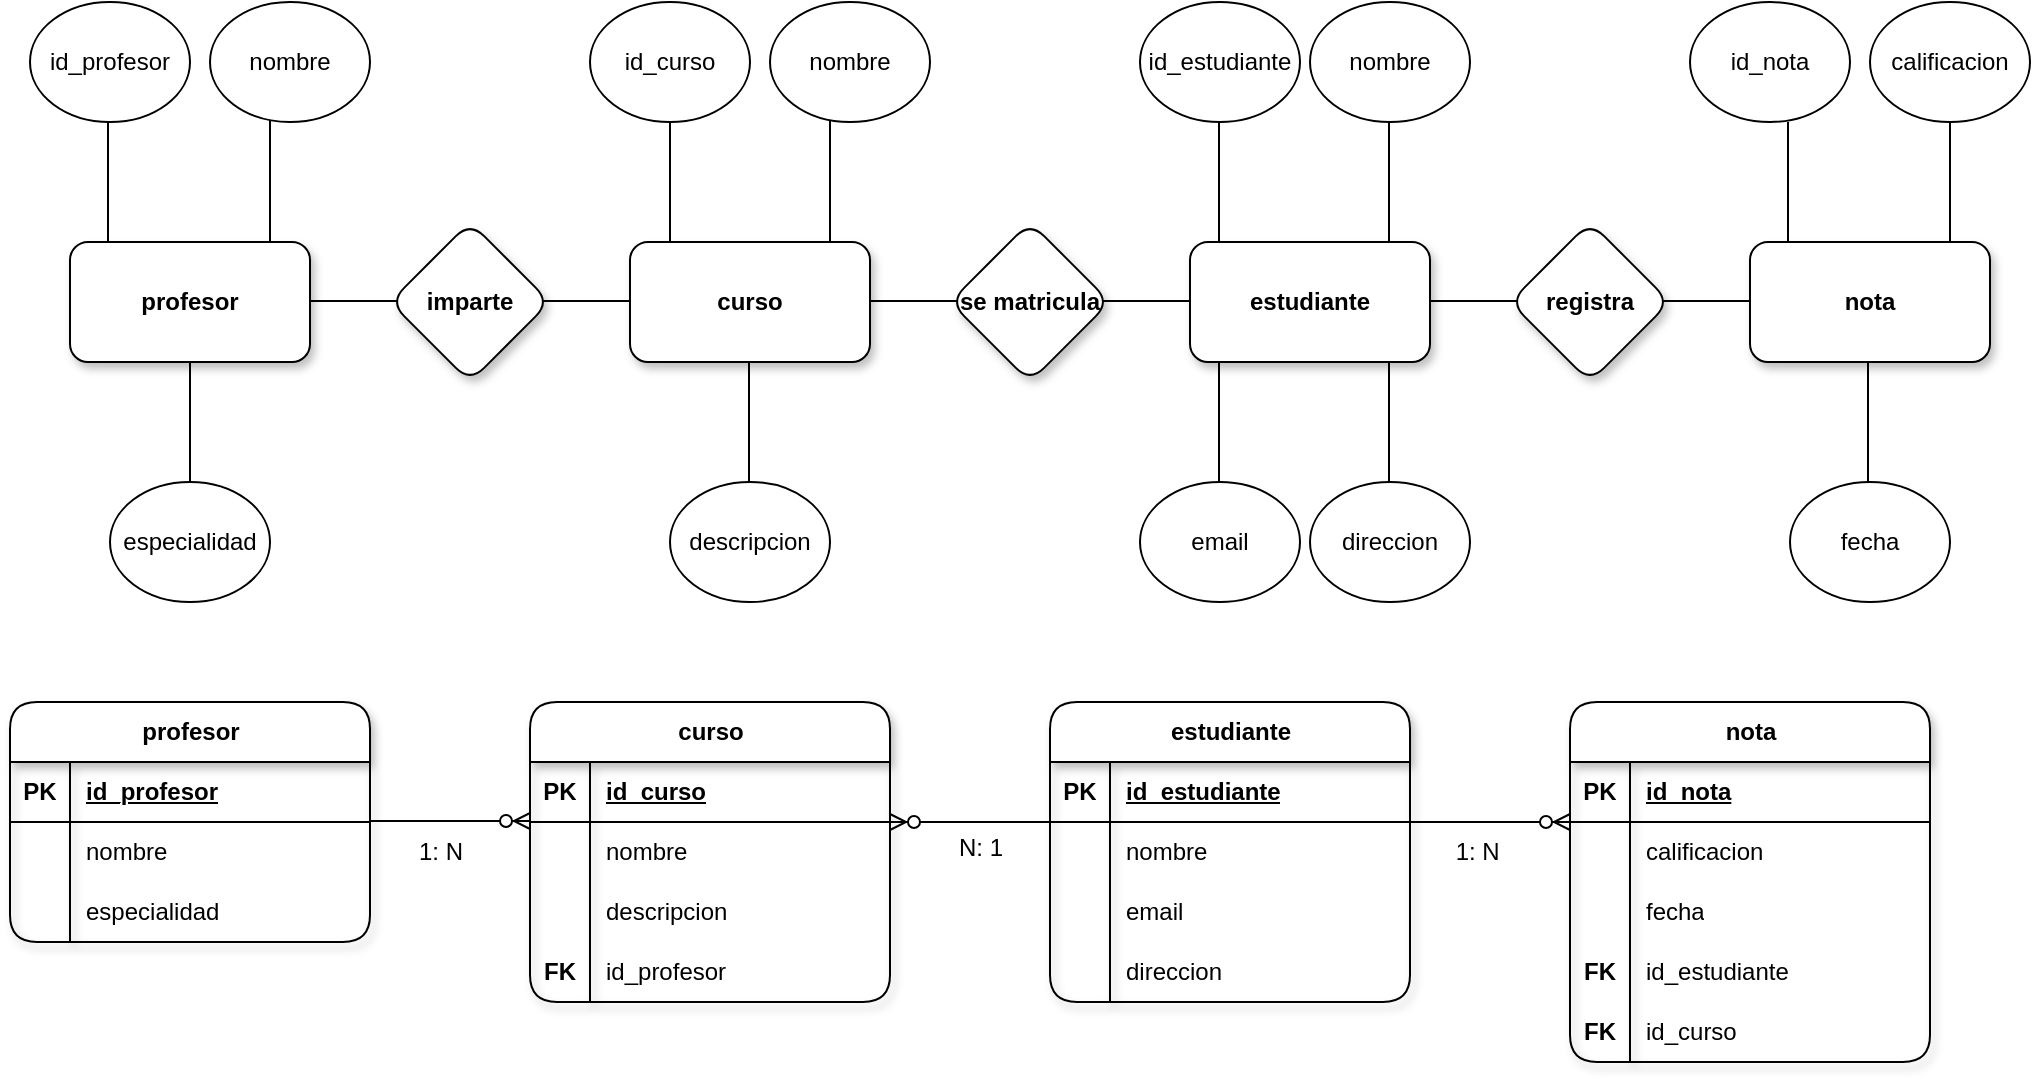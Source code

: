 <mxfile version="28.2.0">
  <diagram name="Página-1" id="5OEf3xKPJHqSCkjxHrGY">
    <mxGraphModel grid="1" page="1" gridSize="10" guides="1" tooltips="1" connect="1" arrows="1" fold="1" pageScale="1" pageWidth="1169" pageHeight="1654" math="0" shadow="0">
      <root>
        <mxCell id="0" />
        <mxCell id="1" parent="0" />
        <mxCell id="_xKpS5rTPJNBl8f8jAXB-40" value="" style="endArrow=none;html=1;rounded=0;" edge="1" parent="1">
          <mxGeometry width="50" height="50" relative="1" as="geometry">
            <mxPoint x="990" y="176.67" as="sourcePoint" />
            <mxPoint x="990" y="110" as="targetPoint" />
          </mxGeometry>
        </mxCell>
        <mxCell id="_xKpS5rTPJNBl8f8jAXB-39" value="" style="endArrow=none;html=1;rounded=0;" edge="1" parent="1">
          <mxGeometry width="50" height="50" relative="1" as="geometry">
            <mxPoint x="909" y="176.67" as="sourcePoint" />
            <mxPoint x="909" y="110" as="targetPoint" />
          </mxGeometry>
        </mxCell>
        <mxCell id="_xKpS5rTPJNBl8f8jAXB-38" value="" style="endArrow=none;html=1;rounded=0;" edge="1" parent="1">
          <mxGeometry width="50" height="50" relative="1" as="geometry">
            <mxPoint x="949" y="296.67" as="sourcePoint" />
            <mxPoint x="949" y="230" as="targetPoint" />
          </mxGeometry>
        </mxCell>
        <mxCell id="_xKpS5rTPJNBl8f8jAXB-33" value="" style="endArrow=none;html=1;rounded=0;" edge="1" parent="1">
          <mxGeometry width="50" height="50" relative="1" as="geometry">
            <mxPoint x="624.5" y="176.67" as="sourcePoint" />
            <mxPoint x="624.5" y="110" as="targetPoint" />
          </mxGeometry>
        </mxCell>
        <mxCell id="_xKpS5rTPJNBl8f8jAXB-31" value="" style="endArrow=none;html=1;rounded=0;" edge="1" parent="1">
          <mxGeometry width="50" height="50" relative="1" as="geometry">
            <mxPoint x="624.5" y="296.67" as="sourcePoint" />
            <mxPoint x="624.5" y="230" as="targetPoint" />
          </mxGeometry>
        </mxCell>
        <mxCell id="_xKpS5rTPJNBl8f8jAXB-32" value="" style="endArrow=none;html=1;rounded=0;" edge="1" parent="1">
          <mxGeometry width="50" height="50" relative="1" as="geometry">
            <mxPoint x="709.5" y="296.67" as="sourcePoint" />
            <mxPoint x="709.5" y="230" as="targetPoint" />
          </mxGeometry>
        </mxCell>
        <mxCell id="_xKpS5rTPJNBl8f8jAXB-34" value="" style="endArrow=none;html=1;rounded=0;" edge="1" parent="1">
          <mxGeometry width="50" height="50" relative="1" as="geometry">
            <mxPoint x="709.5" y="176.67" as="sourcePoint" />
            <mxPoint x="709.5" y="110" as="targetPoint" />
          </mxGeometry>
        </mxCell>
        <mxCell id="_xKpS5rTPJNBl8f8jAXB-24" value="" style="endArrow=none;html=1;rounded=0;" edge="1" parent="1">
          <mxGeometry width="50" height="50" relative="1" as="geometry">
            <mxPoint x="389.5" y="290.0" as="sourcePoint" />
            <mxPoint x="389.5" y="223.33" as="targetPoint" />
          </mxGeometry>
        </mxCell>
        <mxCell id="_xKpS5rTPJNBl8f8jAXB-25" value="" style="endArrow=none;html=1;rounded=0;" edge="1" parent="1">
          <mxGeometry width="50" height="50" relative="1" as="geometry">
            <mxPoint x="350" y="176.67" as="sourcePoint" />
            <mxPoint x="350" y="110" as="targetPoint" />
          </mxGeometry>
        </mxCell>
        <mxCell id="_xKpS5rTPJNBl8f8jAXB-26" value="" style="endArrow=none;html=1;rounded=0;" edge="1" parent="1">
          <mxGeometry width="50" height="50" relative="1" as="geometry">
            <mxPoint x="430" y="170.0" as="sourcePoint" />
            <mxPoint x="430" y="103.33" as="targetPoint" />
          </mxGeometry>
        </mxCell>
        <mxCell id="_xKpS5rTPJNBl8f8jAXB-20" value="" style="endArrow=none;html=1;rounded=0;" edge="1" parent="1">
          <mxGeometry width="50" height="50" relative="1" as="geometry">
            <mxPoint x="820" y="199.5" as="sourcePoint" />
            <mxPoint x="890" y="199.5" as="targetPoint" />
          </mxGeometry>
        </mxCell>
        <mxCell id="_xKpS5rTPJNBl8f8jAXB-19" value="" style="endArrow=none;html=1;rounded=0;" edge="1" parent="1">
          <mxGeometry width="50" height="50" relative="1" as="geometry">
            <mxPoint x="720" y="199.5" as="sourcePoint" />
            <mxPoint x="790" y="199.5" as="targetPoint" />
          </mxGeometry>
        </mxCell>
        <mxCell id="_xKpS5rTPJNBl8f8jAXB-18" value="" style="endArrow=none;html=1;rounded=0;" edge="1" parent="1">
          <mxGeometry width="50" height="50" relative="1" as="geometry">
            <mxPoint x="560" y="199.5" as="sourcePoint" />
            <mxPoint x="630" y="199.5" as="targetPoint" />
          </mxGeometry>
        </mxCell>
        <mxCell id="_xKpS5rTPJNBl8f8jAXB-17" value="" style="endArrow=none;html=1;rounded=0;" edge="1" parent="1">
          <mxGeometry width="50" height="50" relative="1" as="geometry">
            <mxPoint x="430" y="199.5" as="sourcePoint" />
            <mxPoint x="500" y="199.5" as="targetPoint" />
          </mxGeometry>
        </mxCell>
        <mxCell id="_xKpS5rTPJNBl8f8jAXB-16" value="" style="endArrow=none;html=1;rounded=0;" edge="1" parent="1">
          <mxGeometry width="50" height="50" relative="1" as="geometry">
            <mxPoint x="270" y="199.5" as="sourcePoint" />
            <mxPoint x="340" y="199.5" as="targetPoint" />
          </mxGeometry>
        </mxCell>
        <mxCell id="_xKpS5rTPJNBl8f8jAXB-15" value="" style="endArrow=none;html=1;rounded=0;" edge="1" parent="1">
          <mxGeometry width="50" height="50" relative="1" as="geometry">
            <mxPoint x="150" y="199.5" as="sourcePoint" />
            <mxPoint x="220" y="199.5" as="targetPoint" />
          </mxGeometry>
        </mxCell>
        <mxCell id="_xKpS5rTPJNBl8f8jAXB-14" value="" style="endArrow=none;html=1;rounded=0;" edge="1" parent="1">
          <mxGeometry width="50" height="50" relative="1" as="geometry">
            <mxPoint x="110" y="296.67" as="sourcePoint" />
            <mxPoint x="110" y="230" as="targetPoint" />
          </mxGeometry>
        </mxCell>
        <mxCell id="_xKpS5rTPJNBl8f8jAXB-13" value="" style="endArrow=none;html=1;rounded=0;" edge="1" parent="1">
          <mxGeometry width="50" height="50" relative="1" as="geometry">
            <mxPoint x="150" y="170" as="sourcePoint" />
            <mxPoint x="150" y="103.33" as="targetPoint" />
          </mxGeometry>
        </mxCell>
        <mxCell id="_xKpS5rTPJNBl8f8jAXB-12" value="" style="endArrow=none;html=1;rounded=0;" edge="1" parent="1">
          <mxGeometry width="50" height="50" relative="1" as="geometry">
            <mxPoint x="69" y="176.67" as="sourcePoint" />
            <mxPoint x="69" y="110" as="targetPoint" />
          </mxGeometry>
        </mxCell>
        <mxCell id="_xKpS5rTPJNBl8f8jAXB-1" value="&lt;b&gt;profesor&lt;/b&gt;" style="rounded=1;whiteSpace=wrap;html=1;shadow=1;" vertex="1" parent="1">
          <mxGeometry x="50" y="170" width="120" height="60" as="geometry" />
        </mxCell>
        <mxCell id="_xKpS5rTPJNBl8f8jAXB-2" value="&lt;b&gt;curso&lt;/b&gt;" style="rounded=1;whiteSpace=wrap;html=1;shadow=1;" vertex="1" parent="1">
          <mxGeometry x="330" y="170" width="120" height="60" as="geometry" />
        </mxCell>
        <mxCell id="_xKpS5rTPJNBl8f8jAXB-3" value="&lt;b&gt;estudiante&lt;/b&gt;" style="rounded=1;whiteSpace=wrap;html=1;shadow=1;" vertex="1" parent="1">
          <mxGeometry x="610" y="170" width="120" height="60" as="geometry" />
        </mxCell>
        <mxCell id="_xKpS5rTPJNBl8f8jAXB-4" value="&lt;b&gt;nota&lt;/b&gt;" style="rounded=1;whiteSpace=wrap;html=1;shadow=1;" vertex="1" parent="1">
          <mxGeometry x="890" y="170" width="120" height="60" as="geometry" />
        </mxCell>
        <mxCell id="_xKpS5rTPJNBl8f8jAXB-5" value="&lt;b&gt;imparte&lt;/b&gt;" style="rhombus;whiteSpace=wrap;html=1;rounded=1;shadow=1;" vertex="1" parent="1">
          <mxGeometry x="210" y="160" width="80" height="80" as="geometry" />
        </mxCell>
        <mxCell id="_xKpS5rTPJNBl8f8jAXB-6" value="&lt;b&gt;se matricula&lt;/b&gt;" style="rhombus;whiteSpace=wrap;html=1;rounded=1;shadow=1;" vertex="1" parent="1">
          <mxGeometry x="490" y="160" width="80" height="80" as="geometry" />
        </mxCell>
        <mxCell id="_xKpS5rTPJNBl8f8jAXB-7" value="&lt;b&gt;registra&lt;/b&gt;" style="rhombus;whiteSpace=wrap;html=1;rounded=1;shadow=1;" vertex="1" parent="1">
          <mxGeometry x="770" y="160" width="80" height="80" as="geometry" />
        </mxCell>
        <mxCell id="_xKpS5rTPJNBl8f8jAXB-8" value="id_profesor" style="ellipse;whiteSpace=wrap;html=1;" vertex="1" parent="1">
          <mxGeometry x="30" y="50" width="80" height="60" as="geometry" />
        </mxCell>
        <mxCell id="_xKpS5rTPJNBl8f8jAXB-10" value="nombre" style="ellipse;whiteSpace=wrap;html=1;" vertex="1" parent="1">
          <mxGeometry x="120" y="50" width="80" height="60" as="geometry" />
        </mxCell>
        <mxCell id="_xKpS5rTPJNBl8f8jAXB-11" value="especialidad" style="ellipse;whiteSpace=wrap;html=1;" vertex="1" parent="1">
          <mxGeometry x="70" y="290" width="80" height="60" as="geometry" />
        </mxCell>
        <mxCell id="_xKpS5rTPJNBl8f8jAXB-21" value="id_curso" style="ellipse;whiteSpace=wrap;html=1;" vertex="1" parent="1">
          <mxGeometry x="310" y="50" width="80" height="60" as="geometry" />
        </mxCell>
        <mxCell id="_xKpS5rTPJNBl8f8jAXB-22" value="nombre" style="ellipse;whiteSpace=wrap;html=1;" vertex="1" parent="1">
          <mxGeometry x="400" y="50" width="80" height="60" as="geometry" />
        </mxCell>
        <mxCell id="_xKpS5rTPJNBl8f8jAXB-23" value="descripcion" style="ellipse;whiteSpace=wrap;html=1;" vertex="1" parent="1">
          <mxGeometry x="350" y="290" width="80" height="60" as="geometry" />
        </mxCell>
        <mxCell id="_xKpS5rTPJNBl8f8jAXB-27" value="id_estudiante" style="ellipse;whiteSpace=wrap;html=1;" vertex="1" parent="1">
          <mxGeometry x="585" y="50" width="80" height="60" as="geometry" />
        </mxCell>
        <mxCell id="_xKpS5rTPJNBl8f8jAXB-28" value="nombre" style="ellipse;whiteSpace=wrap;html=1;" vertex="1" parent="1">
          <mxGeometry x="670" y="50" width="80" height="60" as="geometry" />
        </mxCell>
        <mxCell id="_xKpS5rTPJNBl8f8jAXB-29" value="email" style="ellipse;whiteSpace=wrap;html=1;" vertex="1" parent="1">
          <mxGeometry x="585" y="290" width="80" height="60" as="geometry" />
        </mxCell>
        <mxCell id="_xKpS5rTPJNBl8f8jAXB-30" value="direccion" style="ellipse;whiteSpace=wrap;html=1;" vertex="1" parent="1">
          <mxGeometry x="670" y="290" width="80" height="60" as="geometry" />
        </mxCell>
        <mxCell id="_xKpS5rTPJNBl8f8jAXB-35" value="id_nota" style="ellipse;whiteSpace=wrap;html=1;" vertex="1" parent="1">
          <mxGeometry x="860" y="50" width="80" height="60" as="geometry" />
        </mxCell>
        <mxCell id="_xKpS5rTPJNBl8f8jAXB-36" value="calificacion" style="ellipse;whiteSpace=wrap;html=1;" vertex="1" parent="1">
          <mxGeometry x="950" y="50" width="80" height="60" as="geometry" />
        </mxCell>
        <mxCell id="_xKpS5rTPJNBl8f8jAXB-37" value="fecha" style="ellipse;whiteSpace=wrap;html=1;" vertex="1" parent="1">
          <mxGeometry x="910" y="290" width="80" height="60" as="geometry" />
        </mxCell>
        <mxCell id="_xKpS5rTPJNBl8f8jAXB-41" value="profesor" style="shape=table;startSize=30;container=1;collapsible=1;childLayout=tableLayout;fixedRows=1;rowLines=0;fontStyle=1;align=center;resizeLast=1;html=1;rounded=1;shadow=1;" vertex="1" parent="1">
          <mxGeometry x="20" y="400" width="180" height="120" as="geometry" />
        </mxCell>
        <mxCell id="_xKpS5rTPJNBl8f8jAXB-42" value="" style="shape=tableRow;horizontal=0;startSize=0;swimlaneHead=0;swimlaneBody=0;fillColor=none;collapsible=0;dropTarget=0;points=[[0,0.5],[1,0.5]];portConstraint=eastwest;top=0;left=0;right=0;bottom=1;" vertex="1" parent="_xKpS5rTPJNBl8f8jAXB-41">
          <mxGeometry y="30" width="180" height="30" as="geometry" />
        </mxCell>
        <mxCell id="_xKpS5rTPJNBl8f8jAXB-43" value="PK" style="shape=partialRectangle;connectable=0;fillColor=none;top=0;left=0;bottom=0;right=0;fontStyle=1;overflow=hidden;whiteSpace=wrap;html=1;" vertex="1" parent="_xKpS5rTPJNBl8f8jAXB-42">
          <mxGeometry width="30" height="30" as="geometry">
            <mxRectangle width="30" height="30" as="alternateBounds" />
          </mxGeometry>
        </mxCell>
        <mxCell id="_xKpS5rTPJNBl8f8jAXB-44" value="id_profesor" style="shape=partialRectangle;connectable=0;fillColor=none;top=0;left=0;bottom=0;right=0;align=left;spacingLeft=6;fontStyle=5;overflow=hidden;whiteSpace=wrap;html=1;" vertex="1" parent="_xKpS5rTPJNBl8f8jAXB-42">
          <mxGeometry x="30" width="150" height="30" as="geometry">
            <mxRectangle width="150" height="30" as="alternateBounds" />
          </mxGeometry>
        </mxCell>
        <mxCell id="_xKpS5rTPJNBl8f8jAXB-45" value="" style="shape=tableRow;horizontal=0;startSize=0;swimlaneHead=0;swimlaneBody=0;fillColor=none;collapsible=0;dropTarget=0;points=[[0,0.5],[1,0.5]];portConstraint=eastwest;top=0;left=0;right=0;bottom=0;" vertex="1" parent="_xKpS5rTPJNBl8f8jAXB-41">
          <mxGeometry y="60" width="180" height="30" as="geometry" />
        </mxCell>
        <mxCell id="_xKpS5rTPJNBl8f8jAXB-46" value="" style="shape=partialRectangle;connectable=0;fillColor=none;top=0;left=0;bottom=0;right=0;editable=1;overflow=hidden;whiteSpace=wrap;html=1;" vertex="1" parent="_xKpS5rTPJNBl8f8jAXB-45">
          <mxGeometry width="30" height="30" as="geometry">
            <mxRectangle width="30" height="30" as="alternateBounds" />
          </mxGeometry>
        </mxCell>
        <mxCell id="_xKpS5rTPJNBl8f8jAXB-47" value="nombre" style="shape=partialRectangle;connectable=0;fillColor=none;top=0;left=0;bottom=0;right=0;align=left;spacingLeft=6;overflow=hidden;whiteSpace=wrap;html=1;" vertex="1" parent="_xKpS5rTPJNBl8f8jAXB-45">
          <mxGeometry x="30" width="150" height="30" as="geometry">
            <mxRectangle width="150" height="30" as="alternateBounds" />
          </mxGeometry>
        </mxCell>
        <mxCell id="_xKpS5rTPJNBl8f8jAXB-48" value="" style="shape=tableRow;horizontal=0;startSize=0;swimlaneHead=0;swimlaneBody=0;fillColor=none;collapsible=0;dropTarget=0;points=[[0,0.5],[1,0.5]];portConstraint=eastwest;top=0;left=0;right=0;bottom=0;" vertex="1" parent="_xKpS5rTPJNBl8f8jAXB-41">
          <mxGeometry y="90" width="180" height="30" as="geometry" />
        </mxCell>
        <mxCell id="_xKpS5rTPJNBl8f8jAXB-49" value="" style="shape=partialRectangle;connectable=0;fillColor=none;top=0;left=0;bottom=0;right=0;editable=1;overflow=hidden;whiteSpace=wrap;html=1;" vertex="1" parent="_xKpS5rTPJNBl8f8jAXB-48">
          <mxGeometry width="30" height="30" as="geometry">
            <mxRectangle width="30" height="30" as="alternateBounds" />
          </mxGeometry>
        </mxCell>
        <mxCell id="_xKpS5rTPJNBl8f8jAXB-50" value="especialidad" style="shape=partialRectangle;connectable=0;fillColor=none;top=0;left=0;bottom=0;right=0;align=left;spacingLeft=6;overflow=hidden;whiteSpace=wrap;html=1;" vertex="1" parent="_xKpS5rTPJNBl8f8jAXB-48">
          <mxGeometry x="30" width="150" height="30" as="geometry">
            <mxRectangle width="150" height="30" as="alternateBounds" />
          </mxGeometry>
        </mxCell>
        <mxCell id="_xKpS5rTPJNBl8f8jAXB-54" value="curso" style="shape=table;startSize=30;container=1;collapsible=1;childLayout=tableLayout;fixedRows=1;rowLines=0;fontStyle=1;align=center;resizeLast=1;html=1;rounded=1;shadow=1;" vertex="1" parent="1">
          <mxGeometry x="280" y="400" width="180" height="150" as="geometry" />
        </mxCell>
        <mxCell id="_xKpS5rTPJNBl8f8jAXB-55" value="" style="shape=tableRow;horizontal=0;startSize=0;swimlaneHead=0;swimlaneBody=0;fillColor=none;collapsible=0;dropTarget=0;points=[[0,0.5],[1,0.5]];portConstraint=eastwest;top=0;left=0;right=0;bottom=1;" vertex="1" parent="_xKpS5rTPJNBl8f8jAXB-54">
          <mxGeometry y="30" width="180" height="30" as="geometry" />
        </mxCell>
        <mxCell id="_xKpS5rTPJNBl8f8jAXB-56" value="PK" style="shape=partialRectangle;connectable=0;fillColor=none;top=0;left=0;bottom=0;right=0;fontStyle=1;overflow=hidden;whiteSpace=wrap;html=1;" vertex="1" parent="_xKpS5rTPJNBl8f8jAXB-55">
          <mxGeometry width="30" height="30" as="geometry">
            <mxRectangle width="30" height="30" as="alternateBounds" />
          </mxGeometry>
        </mxCell>
        <mxCell id="_xKpS5rTPJNBl8f8jAXB-57" value="id_curso" style="shape=partialRectangle;connectable=0;fillColor=none;top=0;left=0;bottom=0;right=0;align=left;spacingLeft=6;fontStyle=5;overflow=hidden;whiteSpace=wrap;html=1;" vertex="1" parent="_xKpS5rTPJNBl8f8jAXB-55">
          <mxGeometry x="30" width="150" height="30" as="geometry">
            <mxRectangle width="150" height="30" as="alternateBounds" />
          </mxGeometry>
        </mxCell>
        <mxCell id="_xKpS5rTPJNBl8f8jAXB-58" value="" style="shape=tableRow;horizontal=0;startSize=0;swimlaneHead=0;swimlaneBody=0;fillColor=none;collapsible=0;dropTarget=0;points=[[0,0.5],[1,0.5]];portConstraint=eastwest;top=0;left=0;right=0;bottom=0;" vertex="1" parent="_xKpS5rTPJNBl8f8jAXB-54">
          <mxGeometry y="60" width="180" height="30" as="geometry" />
        </mxCell>
        <mxCell id="_xKpS5rTPJNBl8f8jAXB-59" value="" style="shape=partialRectangle;connectable=0;fillColor=none;top=0;left=0;bottom=0;right=0;editable=1;overflow=hidden;whiteSpace=wrap;html=1;" vertex="1" parent="_xKpS5rTPJNBl8f8jAXB-58">
          <mxGeometry width="30" height="30" as="geometry">
            <mxRectangle width="30" height="30" as="alternateBounds" />
          </mxGeometry>
        </mxCell>
        <mxCell id="_xKpS5rTPJNBl8f8jAXB-60" value="nombre" style="shape=partialRectangle;connectable=0;fillColor=none;top=0;left=0;bottom=0;right=0;align=left;spacingLeft=6;overflow=hidden;whiteSpace=wrap;html=1;" vertex="1" parent="_xKpS5rTPJNBl8f8jAXB-58">
          <mxGeometry x="30" width="150" height="30" as="geometry">
            <mxRectangle width="150" height="30" as="alternateBounds" />
          </mxGeometry>
        </mxCell>
        <mxCell id="_xKpS5rTPJNBl8f8jAXB-61" value="" style="shape=tableRow;horizontal=0;startSize=0;swimlaneHead=0;swimlaneBody=0;fillColor=none;collapsible=0;dropTarget=0;points=[[0,0.5],[1,0.5]];portConstraint=eastwest;top=0;left=0;right=0;bottom=0;" vertex="1" parent="_xKpS5rTPJNBl8f8jAXB-54">
          <mxGeometry y="90" width="180" height="30" as="geometry" />
        </mxCell>
        <mxCell id="_xKpS5rTPJNBl8f8jAXB-62" value="" style="shape=partialRectangle;connectable=0;fillColor=none;top=0;left=0;bottom=0;right=0;editable=1;overflow=hidden;whiteSpace=wrap;html=1;" vertex="1" parent="_xKpS5rTPJNBl8f8jAXB-61">
          <mxGeometry width="30" height="30" as="geometry">
            <mxRectangle width="30" height="30" as="alternateBounds" />
          </mxGeometry>
        </mxCell>
        <mxCell id="_xKpS5rTPJNBl8f8jAXB-63" value="descripcion" style="shape=partialRectangle;connectable=0;fillColor=none;top=0;left=0;bottom=0;right=0;align=left;spacingLeft=6;overflow=hidden;whiteSpace=wrap;html=1;" vertex="1" parent="_xKpS5rTPJNBl8f8jAXB-61">
          <mxGeometry x="30" width="150" height="30" as="geometry">
            <mxRectangle width="150" height="30" as="alternateBounds" />
          </mxGeometry>
        </mxCell>
        <mxCell id="_xKpS5rTPJNBl8f8jAXB-64" value="" style="shape=tableRow;horizontal=0;startSize=0;swimlaneHead=0;swimlaneBody=0;fillColor=none;collapsible=0;dropTarget=0;points=[[0,0.5],[1,0.5]];portConstraint=eastwest;top=0;left=0;right=0;bottom=0;" vertex="1" parent="_xKpS5rTPJNBl8f8jAXB-54">
          <mxGeometry y="120" width="180" height="30" as="geometry" />
        </mxCell>
        <mxCell id="_xKpS5rTPJNBl8f8jAXB-65" value="&lt;b&gt;FK&lt;/b&gt;" style="shape=partialRectangle;connectable=0;fillColor=none;top=0;left=0;bottom=0;right=0;editable=1;overflow=hidden;whiteSpace=wrap;html=1;" vertex="1" parent="_xKpS5rTPJNBl8f8jAXB-64">
          <mxGeometry width="30" height="30" as="geometry">
            <mxRectangle width="30" height="30" as="alternateBounds" />
          </mxGeometry>
        </mxCell>
        <mxCell id="_xKpS5rTPJNBl8f8jAXB-66" value="id_profesor" style="shape=partialRectangle;connectable=0;fillColor=none;top=0;left=0;bottom=0;right=0;align=left;spacingLeft=6;overflow=hidden;whiteSpace=wrap;html=1;" vertex="1" parent="_xKpS5rTPJNBl8f8jAXB-64">
          <mxGeometry x="30" width="150" height="30" as="geometry">
            <mxRectangle width="150" height="30" as="alternateBounds" />
          </mxGeometry>
        </mxCell>
        <mxCell id="_xKpS5rTPJNBl8f8jAXB-67" value="estudiante" style="shape=table;startSize=30;container=1;collapsible=1;childLayout=tableLayout;fixedRows=1;rowLines=0;fontStyle=1;align=center;resizeLast=1;html=1;rounded=1;shadow=1;" vertex="1" parent="1">
          <mxGeometry x="540" y="400" width="180" height="150" as="geometry" />
        </mxCell>
        <mxCell id="_xKpS5rTPJNBl8f8jAXB-68" value="" style="shape=tableRow;horizontal=0;startSize=0;swimlaneHead=0;swimlaneBody=0;fillColor=none;collapsible=0;dropTarget=0;points=[[0,0.5],[1,0.5]];portConstraint=eastwest;top=0;left=0;right=0;bottom=1;" vertex="1" parent="_xKpS5rTPJNBl8f8jAXB-67">
          <mxGeometry y="30" width="180" height="30" as="geometry" />
        </mxCell>
        <mxCell id="_xKpS5rTPJNBl8f8jAXB-69" value="PK" style="shape=partialRectangle;connectable=0;fillColor=none;top=0;left=0;bottom=0;right=0;fontStyle=1;overflow=hidden;whiteSpace=wrap;html=1;" vertex="1" parent="_xKpS5rTPJNBl8f8jAXB-68">
          <mxGeometry width="30" height="30" as="geometry">
            <mxRectangle width="30" height="30" as="alternateBounds" />
          </mxGeometry>
        </mxCell>
        <mxCell id="_xKpS5rTPJNBl8f8jAXB-70" value="id_estudiante" style="shape=partialRectangle;connectable=0;fillColor=none;top=0;left=0;bottom=0;right=0;align=left;spacingLeft=6;fontStyle=5;overflow=hidden;whiteSpace=wrap;html=1;" vertex="1" parent="_xKpS5rTPJNBl8f8jAXB-68">
          <mxGeometry x="30" width="150" height="30" as="geometry">
            <mxRectangle width="150" height="30" as="alternateBounds" />
          </mxGeometry>
        </mxCell>
        <mxCell id="_xKpS5rTPJNBl8f8jAXB-71" value="" style="shape=tableRow;horizontal=0;startSize=0;swimlaneHead=0;swimlaneBody=0;fillColor=none;collapsible=0;dropTarget=0;points=[[0,0.5],[1,0.5]];portConstraint=eastwest;top=0;left=0;right=0;bottom=0;" vertex="1" parent="_xKpS5rTPJNBl8f8jAXB-67">
          <mxGeometry y="60" width="180" height="30" as="geometry" />
        </mxCell>
        <mxCell id="_xKpS5rTPJNBl8f8jAXB-72" value="" style="shape=partialRectangle;connectable=0;fillColor=none;top=0;left=0;bottom=0;right=0;editable=1;overflow=hidden;whiteSpace=wrap;html=1;" vertex="1" parent="_xKpS5rTPJNBl8f8jAXB-71">
          <mxGeometry width="30" height="30" as="geometry">
            <mxRectangle width="30" height="30" as="alternateBounds" />
          </mxGeometry>
        </mxCell>
        <mxCell id="_xKpS5rTPJNBl8f8jAXB-73" value="nombre" style="shape=partialRectangle;connectable=0;fillColor=none;top=0;left=0;bottom=0;right=0;align=left;spacingLeft=6;overflow=hidden;whiteSpace=wrap;html=1;" vertex="1" parent="_xKpS5rTPJNBl8f8jAXB-71">
          <mxGeometry x="30" width="150" height="30" as="geometry">
            <mxRectangle width="150" height="30" as="alternateBounds" />
          </mxGeometry>
        </mxCell>
        <mxCell id="_xKpS5rTPJNBl8f8jAXB-74" value="" style="shape=tableRow;horizontal=0;startSize=0;swimlaneHead=0;swimlaneBody=0;fillColor=none;collapsible=0;dropTarget=0;points=[[0,0.5],[1,0.5]];portConstraint=eastwest;top=0;left=0;right=0;bottom=0;" vertex="1" parent="_xKpS5rTPJNBl8f8jAXB-67">
          <mxGeometry y="90" width="180" height="30" as="geometry" />
        </mxCell>
        <mxCell id="_xKpS5rTPJNBl8f8jAXB-75" value="" style="shape=partialRectangle;connectable=0;fillColor=none;top=0;left=0;bottom=0;right=0;editable=1;overflow=hidden;whiteSpace=wrap;html=1;" vertex="1" parent="_xKpS5rTPJNBl8f8jAXB-74">
          <mxGeometry width="30" height="30" as="geometry">
            <mxRectangle width="30" height="30" as="alternateBounds" />
          </mxGeometry>
        </mxCell>
        <mxCell id="_xKpS5rTPJNBl8f8jAXB-76" value="email" style="shape=partialRectangle;connectable=0;fillColor=none;top=0;left=0;bottom=0;right=0;align=left;spacingLeft=6;overflow=hidden;whiteSpace=wrap;html=1;" vertex="1" parent="_xKpS5rTPJNBl8f8jAXB-74">
          <mxGeometry x="30" width="150" height="30" as="geometry">
            <mxRectangle width="150" height="30" as="alternateBounds" />
          </mxGeometry>
        </mxCell>
        <mxCell id="_xKpS5rTPJNBl8f8jAXB-77" value="" style="shape=tableRow;horizontal=0;startSize=0;swimlaneHead=0;swimlaneBody=0;fillColor=none;collapsible=0;dropTarget=0;points=[[0,0.5],[1,0.5]];portConstraint=eastwest;top=0;left=0;right=0;bottom=0;" vertex="1" parent="_xKpS5rTPJNBl8f8jAXB-67">
          <mxGeometry y="120" width="180" height="30" as="geometry" />
        </mxCell>
        <mxCell id="_xKpS5rTPJNBl8f8jAXB-78" value="" style="shape=partialRectangle;connectable=0;fillColor=none;top=0;left=0;bottom=0;right=0;editable=1;overflow=hidden;whiteSpace=wrap;html=1;" vertex="1" parent="_xKpS5rTPJNBl8f8jAXB-77">
          <mxGeometry width="30" height="30" as="geometry">
            <mxRectangle width="30" height="30" as="alternateBounds" />
          </mxGeometry>
        </mxCell>
        <mxCell id="_xKpS5rTPJNBl8f8jAXB-79" value="direccion" style="shape=partialRectangle;connectable=0;fillColor=none;top=0;left=0;bottom=0;right=0;align=left;spacingLeft=6;overflow=hidden;whiteSpace=wrap;html=1;" vertex="1" parent="_xKpS5rTPJNBl8f8jAXB-77">
          <mxGeometry x="30" width="150" height="30" as="geometry">
            <mxRectangle width="150" height="30" as="alternateBounds" />
          </mxGeometry>
        </mxCell>
        <mxCell id="_xKpS5rTPJNBl8f8jAXB-80" value="nota" style="shape=table;startSize=30;container=1;collapsible=1;childLayout=tableLayout;fixedRows=1;rowLines=0;fontStyle=1;align=center;resizeLast=1;html=1;rounded=1;shadow=1;" vertex="1" parent="1">
          <mxGeometry x="800" y="400" width="180" height="180" as="geometry" />
        </mxCell>
        <mxCell id="_xKpS5rTPJNBl8f8jAXB-81" value="" style="shape=tableRow;horizontal=0;startSize=0;swimlaneHead=0;swimlaneBody=0;fillColor=none;collapsible=0;dropTarget=0;points=[[0,0.5],[1,0.5]];portConstraint=eastwest;top=0;left=0;right=0;bottom=1;" vertex="1" parent="_xKpS5rTPJNBl8f8jAXB-80">
          <mxGeometry y="30" width="180" height="30" as="geometry" />
        </mxCell>
        <mxCell id="_xKpS5rTPJNBl8f8jAXB-82" value="PK" style="shape=partialRectangle;connectable=0;fillColor=none;top=0;left=0;bottom=0;right=0;fontStyle=1;overflow=hidden;whiteSpace=wrap;html=1;" vertex="1" parent="_xKpS5rTPJNBl8f8jAXB-81">
          <mxGeometry width="30" height="30" as="geometry">
            <mxRectangle width="30" height="30" as="alternateBounds" />
          </mxGeometry>
        </mxCell>
        <mxCell id="_xKpS5rTPJNBl8f8jAXB-83" value="id_nota" style="shape=partialRectangle;connectable=0;fillColor=none;top=0;left=0;bottom=0;right=0;align=left;spacingLeft=6;fontStyle=5;overflow=hidden;whiteSpace=wrap;html=1;" vertex="1" parent="_xKpS5rTPJNBl8f8jAXB-81">
          <mxGeometry x="30" width="150" height="30" as="geometry">
            <mxRectangle width="150" height="30" as="alternateBounds" />
          </mxGeometry>
        </mxCell>
        <mxCell id="_xKpS5rTPJNBl8f8jAXB-84" value="" style="shape=tableRow;horizontal=0;startSize=0;swimlaneHead=0;swimlaneBody=0;fillColor=none;collapsible=0;dropTarget=0;points=[[0,0.5],[1,0.5]];portConstraint=eastwest;top=0;left=0;right=0;bottom=0;" vertex="1" parent="_xKpS5rTPJNBl8f8jAXB-80">
          <mxGeometry y="60" width="180" height="30" as="geometry" />
        </mxCell>
        <mxCell id="_xKpS5rTPJNBl8f8jAXB-85" value="" style="shape=partialRectangle;connectable=0;fillColor=none;top=0;left=0;bottom=0;right=0;editable=1;overflow=hidden;whiteSpace=wrap;html=1;" vertex="1" parent="_xKpS5rTPJNBl8f8jAXB-84">
          <mxGeometry width="30" height="30" as="geometry">
            <mxRectangle width="30" height="30" as="alternateBounds" />
          </mxGeometry>
        </mxCell>
        <mxCell id="_xKpS5rTPJNBl8f8jAXB-86" value="calificacion" style="shape=partialRectangle;connectable=0;fillColor=none;top=0;left=0;bottom=0;right=0;align=left;spacingLeft=6;overflow=hidden;whiteSpace=wrap;html=1;" vertex="1" parent="_xKpS5rTPJNBl8f8jAXB-84">
          <mxGeometry x="30" width="150" height="30" as="geometry">
            <mxRectangle width="150" height="30" as="alternateBounds" />
          </mxGeometry>
        </mxCell>
        <mxCell id="_xKpS5rTPJNBl8f8jAXB-87" value="" style="shape=tableRow;horizontal=0;startSize=0;swimlaneHead=0;swimlaneBody=0;fillColor=none;collapsible=0;dropTarget=0;points=[[0,0.5],[1,0.5]];portConstraint=eastwest;top=0;left=0;right=0;bottom=0;" vertex="1" parent="_xKpS5rTPJNBl8f8jAXB-80">
          <mxGeometry y="90" width="180" height="30" as="geometry" />
        </mxCell>
        <mxCell id="_xKpS5rTPJNBl8f8jAXB-88" value="" style="shape=partialRectangle;connectable=0;fillColor=none;top=0;left=0;bottom=0;right=0;editable=1;overflow=hidden;whiteSpace=wrap;html=1;" vertex="1" parent="_xKpS5rTPJNBl8f8jAXB-87">
          <mxGeometry width="30" height="30" as="geometry">
            <mxRectangle width="30" height="30" as="alternateBounds" />
          </mxGeometry>
        </mxCell>
        <mxCell id="_xKpS5rTPJNBl8f8jAXB-89" value="fecha" style="shape=partialRectangle;connectable=0;fillColor=none;top=0;left=0;bottom=0;right=0;align=left;spacingLeft=6;overflow=hidden;whiteSpace=wrap;html=1;" vertex="1" parent="_xKpS5rTPJNBl8f8jAXB-87">
          <mxGeometry x="30" width="150" height="30" as="geometry">
            <mxRectangle width="150" height="30" as="alternateBounds" />
          </mxGeometry>
        </mxCell>
        <mxCell id="_xKpS5rTPJNBl8f8jAXB-90" value="" style="shape=tableRow;horizontal=0;startSize=0;swimlaneHead=0;swimlaneBody=0;fillColor=none;collapsible=0;dropTarget=0;points=[[0,0.5],[1,0.5]];portConstraint=eastwest;top=0;left=0;right=0;bottom=0;" vertex="1" parent="_xKpS5rTPJNBl8f8jAXB-80">
          <mxGeometry y="120" width="180" height="30" as="geometry" />
        </mxCell>
        <mxCell id="_xKpS5rTPJNBl8f8jAXB-91" value="&lt;b&gt;FK&lt;/b&gt;" style="shape=partialRectangle;connectable=0;fillColor=none;top=0;left=0;bottom=0;right=0;editable=1;overflow=hidden;whiteSpace=wrap;html=1;" vertex="1" parent="_xKpS5rTPJNBl8f8jAXB-90">
          <mxGeometry width="30" height="30" as="geometry">
            <mxRectangle width="30" height="30" as="alternateBounds" />
          </mxGeometry>
        </mxCell>
        <mxCell id="_xKpS5rTPJNBl8f8jAXB-92" value="id_estudiante" style="shape=partialRectangle;connectable=0;fillColor=none;top=0;left=0;bottom=0;right=0;align=left;spacingLeft=6;overflow=hidden;whiteSpace=wrap;html=1;" vertex="1" parent="_xKpS5rTPJNBl8f8jAXB-90">
          <mxGeometry x="30" width="150" height="30" as="geometry">
            <mxRectangle width="150" height="30" as="alternateBounds" />
          </mxGeometry>
        </mxCell>
        <mxCell id="_xKpS5rTPJNBl8f8jAXB-95" value="" style="shape=tableRow;horizontal=0;startSize=0;swimlaneHead=0;swimlaneBody=0;fillColor=none;collapsible=0;dropTarget=0;points=[[0,0.5],[1,0.5]];portConstraint=eastwest;top=0;left=0;right=0;bottom=0;" vertex="1" parent="_xKpS5rTPJNBl8f8jAXB-80">
          <mxGeometry y="150" width="180" height="30" as="geometry" />
        </mxCell>
        <mxCell id="_xKpS5rTPJNBl8f8jAXB-96" value="&lt;b&gt;FK&lt;/b&gt;" style="shape=partialRectangle;connectable=0;fillColor=none;top=0;left=0;bottom=0;right=0;editable=1;overflow=hidden;whiteSpace=wrap;html=1;" vertex="1" parent="_xKpS5rTPJNBl8f8jAXB-95">
          <mxGeometry width="30" height="30" as="geometry">
            <mxRectangle width="30" height="30" as="alternateBounds" />
          </mxGeometry>
        </mxCell>
        <mxCell id="_xKpS5rTPJNBl8f8jAXB-97" value="id_curso" style="shape=partialRectangle;connectable=0;fillColor=none;top=0;left=0;bottom=0;right=0;align=left;spacingLeft=6;overflow=hidden;whiteSpace=wrap;html=1;" vertex="1" parent="_xKpS5rTPJNBl8f8jAXB-95">
          <mxGeometry x="30" width="150" height="30" as="geometry">
            <mxRectangle width="150" height="30" as="alternateBounds" />
          </mxGeometry>
        </mxCell>
        <mxCell id="_xKpS5rTPJNBl8f8jAXB-93" value="" style="fontSize=12;html=1;endArrow=ERzeroToMany;endFill=1;rounded=0;" edge="1" parent="1">
          <mxGeometry width="100" height="100" relative="1" as="geometry">
            <mxPoint x="200" y="459.5" as="sourcePoint" />
            <mxPoint x="280" y="459.5" as="targetPoint" />
          </mxGeometry>
        </mxCell>
        <mxCell id="_xKpS5rTPJNBl8f8jAXB-94" value="1: N" style="text;html=1;align=center;verticalAlign=middle;resizable=0;points=[];autosize=1;strokeColor=none;fillColor=none;" vertex="1" parent="1">
          <mxGeometry x="210" y="460" width="50" height="30" as="geometry" />
        </mxCell>
        <mxCell id="_xKpS5rTPJNBl8f8jAXB-98" value="" style="fontSize=12;html=1;endArrow=ERzeroToMany;endFill=1;rounded=0;" edge="1" parent="1">
          <mxGeometry width="100" height="100" relative="1" as="geometry">
            <mxPoint x="720" y="460" as="sourcePoint" />
            <mxPoint x="800" y="460" as="targetPoint" />
          </mxGeometry>
        </mxCell>
        <mxCell id="_xKpS5rTPJNBl8f8jAXB-99" value="" style="fontSize=12;html=1;endArrow=ERzeroToMany;endFill=1;rounded=0;" edge="1" parent="1">
          <mxGeometry width="100" height="100" relative="1" as="geometry">
            <mxPoint x="540" y="460" as="sourcePoint" />
            <mxPoint x="460" y="460" as="targetPoint" />
          </mxGeometry>
        </mxCell>
        <mxCell id="_xKpS5rTPJNBl8f8jAXB-100" value="N: 1" style="text;html=1;align=center;verticalAlign=middle;resizable=0;points=[];autosize=1;strokeColor=none;fillColor=none;" vertex="1" parent="1">
          <mxGeometry x="480" y="458" width="50" height="30" as="geometry" />
        </mxCell>
        <mxCell id="_xKpS5rTPJNBl8f8jAXB-101" value="1: N&amp;nbsp;" style="text;html=1;align=center;verticalAlign=middle;resizable=0;points=[];autosize=1;strokeColor=none;fillColor=none;" vertex="1" parent="1">
          <mxGeometry x="730" y="460" width="50" height="30" as="geometry" />
        </mxCell>
      </root>
    </mxGraphModel>
  </diagram>
</mxfile>
